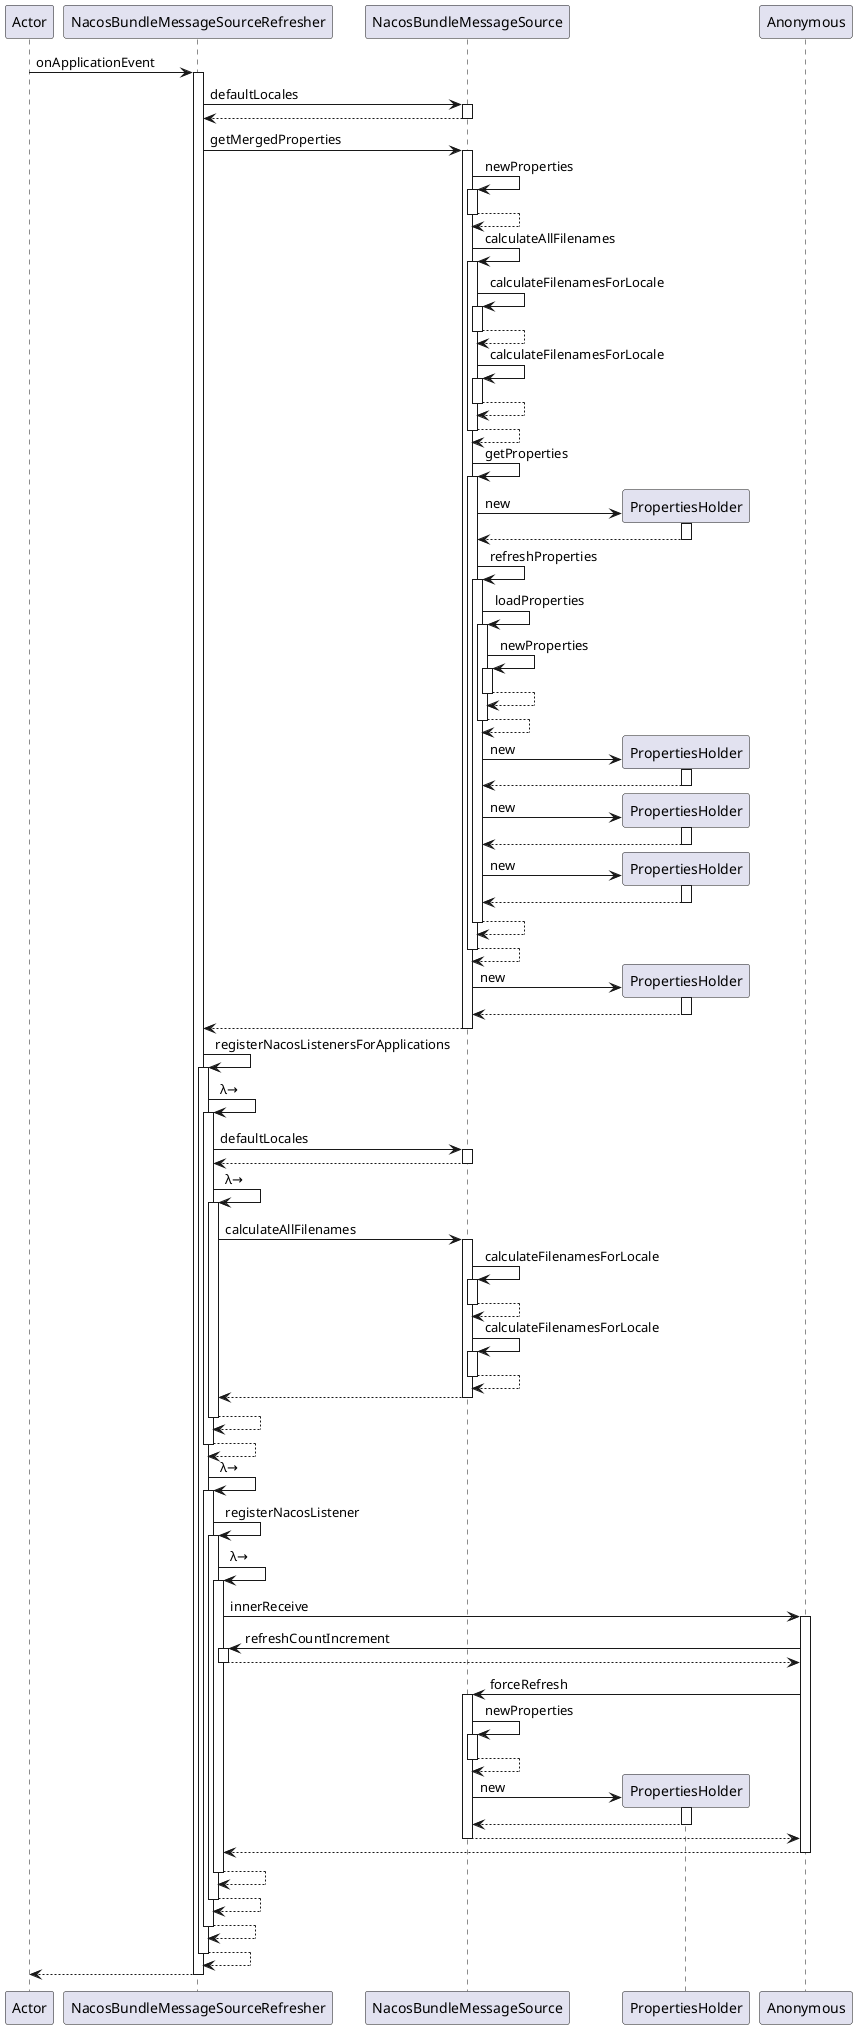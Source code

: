 @startuml
participant Actor
Actor -> NacosBundleMessageSourceRefresher : onApplicationEvent
activate NacosBundleMessageSourceRefresher
NacosBundleMessageSourceRefresher -> NacosBundleMessageSource : defaultLocales
activate NacosBundleMessageSource
NacosBundleMessageSource --> NacosBundleMessageSourceRefresher
deactivate NacosBundleMessageSource
NacosBundleMessageSourceRefresher -> NacosBundleMessageSource : getMergedProperties
activate NacosBundleMessageSource
NacosBundleMessageSource -> NacosBundleMessageSource : newProperties
activate NacosBundleMessageSource
NacosBundleMessageSource --> NacosBundleMessageSource
deactivate NacosBundleMessageSource
NacosBundleMessageSource -> NacosBundleMessageSource : calculateAllFilenames
activate NacosBundleMessageSource
NacosBundleMessageSource -> NacosBundleMessageSource : calculateFilenamesForLocale
activate NacosBundleMessageSource
NacosBundleMessageSource --> NacosBundleMessageSource
deactivate NacosBundleMessageSource
NacosBundleMessageSource -> NacosBundleMessageSource : calculateFilenamesForLocale
activate NacosBundleMessageSource
NacosBundleMessageSource --> NacosBundleMessageSource
deactivate NacosBundleMessageSource
NacosBundleMessageSource --> NacosBundleMessageSource
deactivate NacosBundleMessageSource
NacosBundleMessageSource -> NacosBundleMessageSource : getProperties
activate NacosBundleMessageSource
create PropertiesHolder
NacosBundleMessageSource -> PropertiesHolder : new
activate PropertiesHolder
PropertiesHolder --> NacosBundleMessageSource
deactivate PropertiesHolder
NacosBundleMessageSource -> NacosBundleMessageSource : refreshProperties
activate NacosBundleMessageSource
NacosBundleMessageSource -> NacosBundleMessageSource : loadProperties
activate NacosBundleMessageSource
NacosBundleMessageSource -> NacosBundleMessageSource : newProperties
activate NacosBundleMessageSource
NacosBundleMessageSource --> NacosBundleMessageSource
deactivate NacosBundleMessageSource
NacosBundleMessageSource --> NacosBundleMessageSource
deactivate NacosBundleMessageSource
create PropertiesHolder
NacosBundleMessageSource -> PropertiesHolder : new
activate PropertiesHolder
PropertiesHolder --> NacosBundleMessageSource
deactivate PropertiesHolder
create PropertiesHolder
NacosBundleMessageSource -> PropertiesHolder : new
activate PropertiesHolder
PropertiesHolder --> NacosBundleMessageSource
deactivate PropertiesHolder
create PropertiesHolder
NacosBundleMessageSource -> PropertiesHolder : new
activate PropertiesHolder
PropertiesHolder --> NacosBundleMessageSource
deactivate PropertiesHolder
NacosBundleMessageSource --> NacosBundleMessageSource
deactivate NacosBundleMessageSource
NacosBundleMessageSource --> NacosBundleMessageSource
deactivate NacosBundleMessageSource
create PropertiesHolder
NacosBundleMessageSource -> PropertiesHolder : new
activate PropertiesHolder
PropertiesHolder --> NacosBundleMessageSource
deactivate PropertiesHolder
NacosBundleMessageSource --> NacosBundleMessageSourceRefresher
deactivate NacosBundleMessageSource
NacosBundleMessageSourceRefresher -> NacosBundleMessageSourceRefresher : registerNacosListenersForApplications
activate NacosBundleMessageSourceRefresher
NacosBundleMessageSourceRefresher -> NacosBundleMessageSourceRefresher : λ→
activate NacosBundleMessageSourceRefresher
NacosBundleMessageSourceRefresher -> NacosBundleMessageSource : defaultLocales
activate NacosBundleMessageSource
NacosBundleMessageSource --> NacosBundleMessageSourceRefresher
deactivate NacosBundleMessageSource
NacosBundleMessageSourceRefresher -> NacosBundleMessageSourceRefresher : λ→
activate NacosBundleMessageSourceRefresher
NacosBundleMessageSourceRefresher -> NacosBundleMessageSource : calculateAllFilenames
activate NacosBundleMessageSource
NacosBundleMessageSource -> NacosBundleMessageSource : calculateFilenamesForLocale
activate NacosBundleMessageSource
NacosBundleMessageSource --> NacosBundleMessageSource
deactivate NacosBundleMessageSource
NacosBundleMessageSource -> NacosBundleMessageSource : calculateFilenamesForLocale
activate NacosBundleMessageSource
NacosBundleMessageSource --> NacosBundleMessageSource
deactivate NacosBundleMessageSource
NacosBundleMessageSource --> NacosBundleMessageSourceRefresher
deactivate NacosBundleMessageSource
NacosBundleMessageSourceRefresher --> NacosBundleMessageSourceRefresher
deactivate NacosBundleMessageSourceRefresher
NacosBundleMessageSourceRefresher --> NacosBundleMessageSourceRefresher
deactivate NacosBundleMessageSourceRefresher
NacosBundleMessageSourceRefresher -> NacosBundleMessageSourceRefresher : λ→
activate NacosBundleMessageSourceRefresher
NacosBundleMessageSourceRefresher -> NacosBundleMessageSourceRefresher : registerNacosListener
activate NacosBundleMessageSourceRefresher
NacosBundleMessageSourceRefresher -> NacosBundleMessageSourceRefresher : λ→
activate NacosBundleMessageSourceRefresher
NacosBundleMessageSourceRefresher -> Anonymous : innerReceive
activate Anonymous
Anonymous -> NacosBundleMessageSourceRefresher : refreshCountIncrement
activate NacosBundleMessageSourceRefresher
NacosBundleMessageSourceRefresher --> Anonymous
deactivate NacosBundleMessageSourceRefresher
Anonymous -> NacosBundleMessageSource : forceRefresh
activate NacosBundleMessageSource
NacosBundleMessageSource -> NacosBundleMessageSource : newProperties
activate NacosBundleMessageSource
NacosBundleMessageSource --> NacosBundleMessageSource
deactivate NacosBundleMessageSource
create PropertiesHolder
NacosBundleMessageSource -> PropertiesHolder : new
activate PropertiesHolder
PropertiesHolder --> NacosBundleMessageSource
deactivate PropertiesHolder
NacosBundleMessageSource --> Anonymous
deactivate NacosBundleMessageSource
Anonymous --> NacosBundleMessageSourceRefresher
deactivate Anonymous
NacosBundleMessageSourceRefresher --> NacosBundleMessageSourceRefresher
deactivate NacosBundleMessageSourceRefresher
NacosBundleMessageSourceRefresher --> NacosBundleMessageSourceRefresher
deactivate NacosBundleMessageSourceRefresher
NacosBundleMessageSourceRefresher --> NacosBundleMessageSourceRefresher
deactivate NacosBundleMessageSourceRefresher
NacosBundleMessageSourceRefresher --> NacosBundleMessageSourceRefresher
deactivate NacosBundleMessageSourceRefresher
return
@enduml